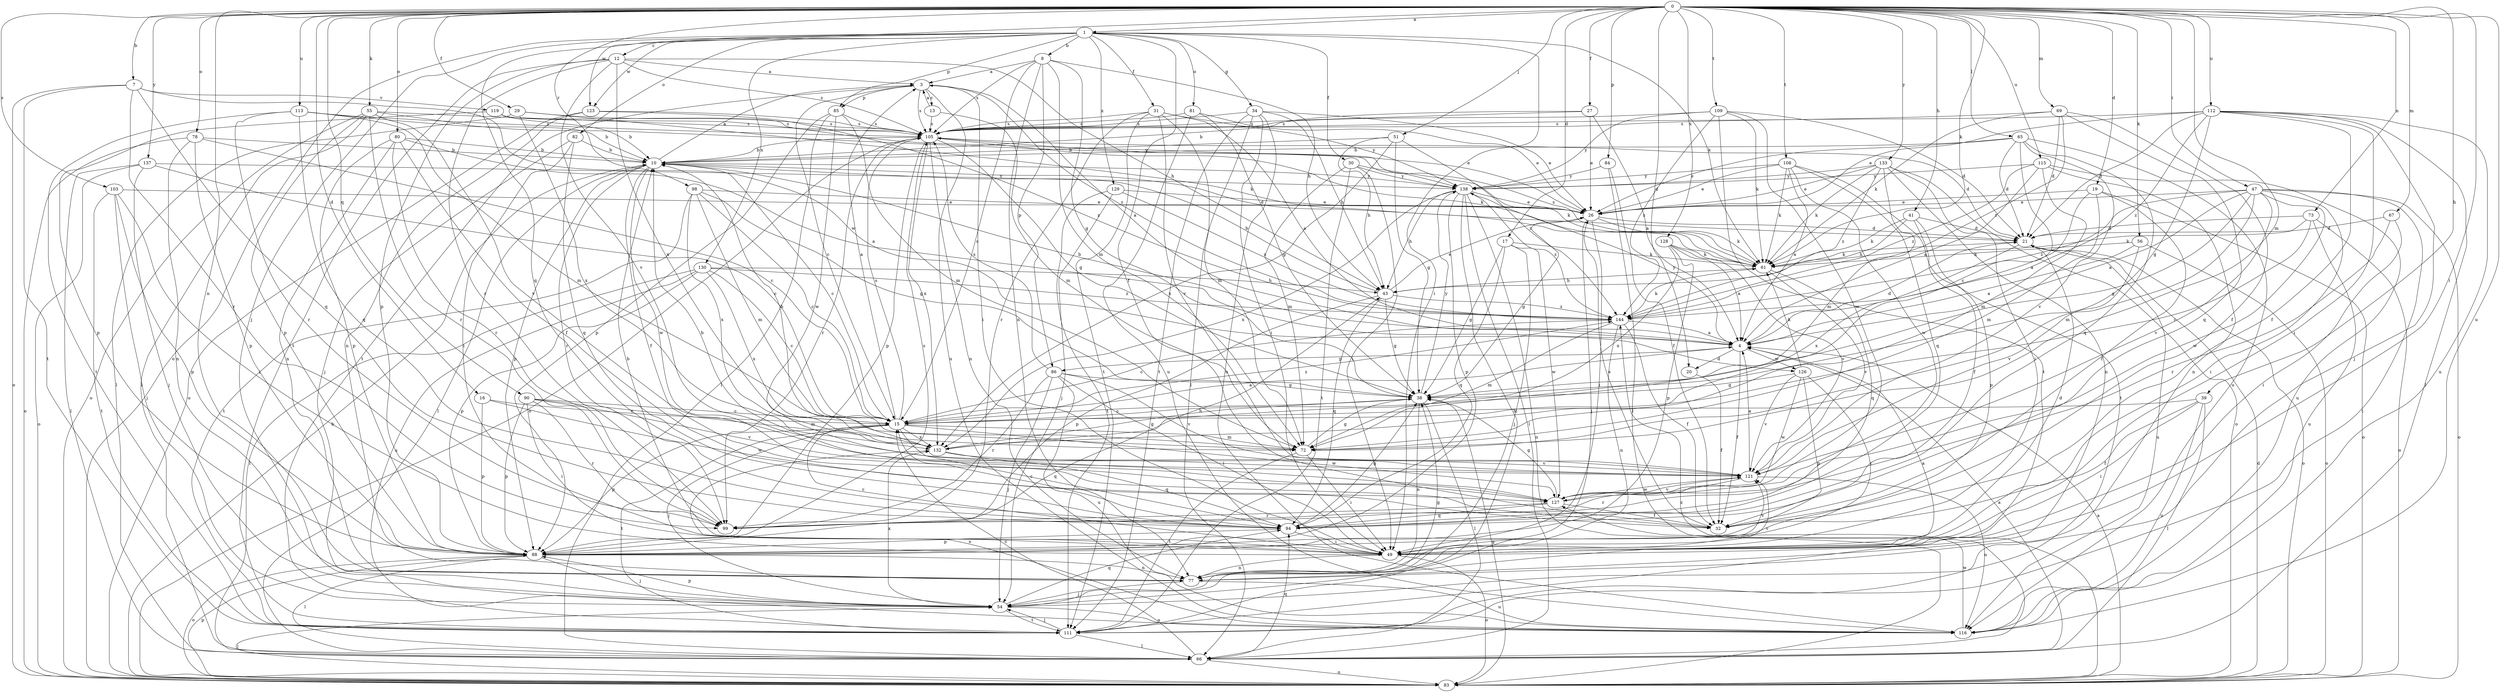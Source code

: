 strict digraph  {
0;
1;
3;
4;
7;
8;
10;
12;
13;
15;
16;
17;
19;
20;
21;
26;
27;
29;
30;
31;
32;
34;
38;
39;
41;
43;
47;
49;
51;
54;
55;
56;
61;
65;
66;
67;
69;
72;
73;
77;
78;
80;
81;
82;
83;
84;
85;
86;
88;
90;
94;
98;
99;
103;
105;
108;
109;
111;
112;
113;
115;
116;
119;
121;
123;
126;
127;
128;
129;
130;
132;
133;
137;
138;
144;
0 -> 1  [label=a];
0 -> 7  [label=b];
0 -> 16  [label=d];
0 -> 17  [label=d];
0 -> 19  [label=d];
0 -> 20  [label=d];
0 -> 27  [label=f];
0 -> 29  [label=f];
0 -> 39  [label=h];
0 -> 41  [label=h];
0 -> 47  [label=i];
0 -> 49  [label=i];
0 -> 51  [label=j];
0 -> 55  [label=k];
0 -> 56  [label=k];
0 -> 61  [label=k];
0 -> 65  [label=l];
0 -> 67  [label=m];
0 -> 69  [label=m];
0 -> 72  [label=m];
0 -> 73  [label=n];
0 -> 77  [label=n];
0 -> 78  [label=o];
0 -> 80  [label=o];
0 -> 84  [label=p];
0 -> 90  [label=q];
0 -> 98  [label=r];
0 -> 103  [label=s];
0 -> 108  [label=t];
0 -> 109  [label=t];
0 -> 112  [label=u];
0 -> 113  [label=u];
0 -> 115  [label=u];
0 -> 116  [label=u];
0 -> 123  [label=w];
0 -> 128  [label=x];
0 -> 133  [label=y];
0 -> 137  [label=y];
1 -> 8  [label=b];
1 -> 12  [label=c];
1 -> 30  [label=f];
1 -> 31  [label=f];
1 -> 32  [label=f];
1 -> 34  [label=g];
1 -> 49  [label=i];
1 -> 54  [label=j];
1 -> 61  [label=k];
1 -> 81  [label=o];
1 -> 82  [label=o];
1 -> 83  [label=o];
1 -> 85  [label=p];
1 -> 94  [label=q];
1 -> 123  [label=w];
1 -> 129  [label=x];
1 -> 130  [label=x];
3 -> 13  [label=c];
3 -> 15  [label=c];
3 -> 49  [label=i];
3 -> 85  [label=p];
3 -> 105  [label=s];
3 -> 111  [label=t];
3 -> 116  [label=u];
3 -> 144  [label=z];
4 -> 3  [label=a];
4 -> 10  [label=b];
4 -> 20  [label=d];
4 -> 21  [label=d];
4 -> 32  [label=f];
4 -> 86  [label=p];
4 -> 126  [label=w];
4 -> 138  [label=y];
7 -> 83  [label=o];
7 -> 94  [label=q];
7 -> 99  [label=r];
7 -> 111  [label=t];
7 -> 119  [label=v];
7 -> 126  [label=w];
8 -> 3  [label=a];
8 -> 15  [label=c];
8 -> 38  [label=g];
8 -> 43  [label=h];
8 -> 72  [label=m];
8 -> 77  [label=n];
8 -> 86  [label=p];
8 -> 105  [label=s];
10 -> 3  [label=a];
10 -> 15  [label=c];
10 -> 21  [label=d];
10 -> 32  [label=f];
10 -> 66  [label=l];
10 -> 88  [label=p];
10 -> 99  [label=r];
10 -> 127  [label=w];
10 -> 138  [label=y];
12 -> 3  [label=a];
12 -> 43  [label=h];
12 -> 88  [label=p];
12 -> 99  [label=r];
12 -> 105  [label=s];
12 -> 111  [label=t];
12 -> 121  [label=v];
12 -> 132  [label=x];
13 -> 3  [label=a];
13 -> 72  [label=m];
13 -> 105  [label=s];
15 -> 3  [label=a];
15 -> 4  [label=a];
15 -> 54  [label=j];
15 -> 72  [label=m];
15 -> 88  [label=p];
15 -> 94  [label=q];
15 -> 105  [label=s];
15 -> 111  [label=t];
15 -> 127  [label=w];
15 -> 132  [label=x];
15 -> 144  [label=z];
16 -> 15  [label=c];
16 -> 88  [label=p];
16 -> 127  [label=w];
17 -> 38  [label=g];
17 -> 54  [label=j];
17 -> 61  [label=k];
17 -> 94  [label=q];
17 -> 127  [label=w];
19 -> 4  [label=a];
19 -> 26  [label=e];
19 -> 32  [label=f];
19 -> 72  [label=m];
19 -> 83  [label=o];
20 -> 32  [label=f];
21 -> 61  [label=k];
21 -> 83  [label=o];
21 -> 116  [label=u];
21 -> 132  [label=x];
26 -> 21  [label=d];
26 -> 38  [label=g];
26 -> 49  [label=i];
26 -> 54  [label=j];
26 -> 61  [label=k];
27 -> 4  [label=a];
27 -> 10  [label=b];
27 -> 26  [label=e];
27 -> 105  [label=s];
29 -> 61  [label=k];
29 -> 66  [label=l];
29 -> 105  [label=s];
29 -> 132  [label=x];
30 -> 49  [label=i];
30 -> 61  [label=k];
30 -> 72  [label=m];
30 -> 111  [label=t];
30 -> 138  [label=y];
31 -> 4  [label=a];
31 -> 72  [label=m];
31 -> 99  [label=r];
31 -> 105  [label=s];
31 -> 111  [label=t];
31 -> 121  [label=v];
31 -> 138  [label=y];
32 -> 26  [label=e];
34 -> 26  [label=e];
34 -> 43  [label=h];
34 -> 49  [label=i];
34 -> 66  [label=l];
34 -> 105  [label=s];
34 -> 111  [label=t];
34 -> 116  [label=u];
38 -> 15  [label=c];
38 -> 66  [label=l];
38 -> 77  [label=n];
38 -> 138  [label=y];
39 -> 15  [label=c];
39 -> 32  [label=f];
39 -> 49  [label=i];
39 -> 66  [label=l];
39 -> 116  [label=u];
41 -> 21  [label=d];
41 -> 32  [label=f];
41 -> 43  [label=h];
41 -> 61  [label=k];
41 -> 88  [label=p];
43 -> 10  [label=b];
43 -> 26  [label=e];
43 -> 38  [label=g];
43 -> 88  [label=p];
43 -> 94  [label=q];
43 -> 144  [label=z];
47 -> 4  [label=a];
47 -> 26  [label=e];
47 -> 38  [label=g];
47 -> 49  [label=i];
47 -> 72  [label=m];
47 -> 83  [label=o];
47 -> 111  [label=t];
47 -> 121  [label=v];
47 -> 127  [label=w];
47 -> 144  [label=z];
49 -> 10  [label=b];
49 -> 15  [label=c];
49 -> 21  [label=d];
49 -> 77  [label=n];
49 -> 83  [label=o];
49 -> 121  [label=v];
51 -> 10  [label=b];
51 -> 38  [label=g];
51 -> 43  [label=h];
51 -> 132  [label=x];
51 -> 144  [label=z];
54 -> 38  [label=g];
54 -> 88  [label=p];
54 -> 94  [label=q];
54 -> 111  [label=t];
54 -> 116  [label=u];
54 -> 132  [label=x];
55 -> 66  [label=l];
55 -> 83  [label=o];
55 -> 88  [label=p];
55 -> 99  [label=r];
55 -> 105  [label=s];
55 -> 121  [label=v];
55 -> 138  [label=y];
56 -> 4  [label=a];
56 -> 61  [label=k];
56 -> 83  [label=o];
56 -> 121  [label=v];
61 -> 43  [label=h];
61 -> 94  [label=q];
61 -> 105  [label=s];
61 -> 121  [label=v];
65 -> 10  [label=b];
65 -> 15  [label=c];
65 -> 21  [label=d];
65 -> 26  [label=e];
65 -> 94  [label=q];
65 -> 116  [label=u];
65 -> 121  [label=v];
66 -> 4  [label=a];
66 -> 15  [label=c];
66 -> 83  [label=o];
66 -> 94  [label=q];
67 -> 21  [label=d];
67 -> 49  [label=i];
67 -> 99  [label=r];
69 -> 21  [label=d];
69 -> 32  [label=f];
69 -> 61  [label=k];
69 -> 94  [label=q];
69 -> 105  [label=s];
69 -> 144  [label=z];
72 -> 38  [label=g];
72 -> 49  [label=i];
72 -> 111  [label=t];
73 -> 15  [label=c];
73 -> 21  [label=d];
73 -> 61  [label=k];
73 -> 83  [label=o];
73 -> 116  [label=u];
77 -> 4  [label=a];
77 -> 54  [label=j];
77 -> 116  [label=u];
77 -> 121  [label=v];
78 -> 10  [label=b];
78 -> 15  [label=c];
78 -> 77  [label=n];
78 -> 83  [label=o];
78 -> 88  [label=p];
80 -> 4  [label=a];
80 -> 10  [label=b];
80 -> 32  [label=f];
80 -> 77  [label=n];
80 -> 88  [label=p];
80 -> 99  [label=r];
81 -> 26  [label=e];
81 -> 38  [label=g];
81 -> 105  [label=s];
81 -> 116  [label=u];
82 -> 10  [label=b];
82 -> 49  [label=i];
82 -> 54  [label=j];
82 -> 94  [label=q];
83 -> 4  [label=a];
83 -> 10  [label=b];
83 -> 21  [label=d];
83 -> 38  [label=g];
83 -> 54  [label=j];
83 -> 88  [label=p];
83 -> 144  [label=z];
84 -> 32  [label=f];
84 -> 66  [label=l];
84 -> 138  [label=y];
85 -> 66  [label=l];
85 -> 72  [label=m];
85 -> 88  [label=p];
85 -> 105  [label=s];
85 -> 127  [label=w];
86 -> 38  [label=g];
86 -> 49  [label=i];
86 -> 54  [label=j];
86 -> 99  [label=r];
86 -> 105  [label=s];
86 -> 116  [label=u];
86 -> 121  [label=v];
88 -> 54  [label=j];
88 -> 66  [label=l];
88 -> 77  [label=n];
88 -> 83  [label=o];
88 -> 105  [label=s];
90 -> 15  [label=c];
90 -> 49  [label=i];
90 -> 72  [label=m];
90 -> 88  [label=p];
90 -> 99  [label=r];
90 -> 121  [label=v];
94 -> 15  [label=c];
94 -> 38  [label=g];
94 -> 49  [label=i];
94 -> 88  [label=p];
98 -> 15  [label=c];
98 -> 26  [label=e];
98 -> 38  [label=g];
98 -> 72  [label=m];
98 -> 111  [label=t];
98 -> 132  [label=x];
99 -> 43  [label=h];
103 -> 26  [label=e];
103 -> 49  [label=i];
103 -> 54  [label=j];
103 -> 88  [label=p];
103 -> 111  [label=t];
105 -> 10  [label=b];
105 -> 21  [label=d];
105 -> 38  [label=g];
105 -> 61  [label=k];
105 -> 77  [label=n];
105 -> 83  [label=o];
105 -> 88  [label=p];
105 -> 99  [label=r];
105 -> 132  [label=x];
108 -> 4  [label=a];
108 -> 26  [label=e];
108 -> 61  [label=k];
108 -> 94  [label=q];
108 -> 111  [label=t];
108 -> 127  [label=w];
108 -> 138  [label=y];
109 -> 21  [label=d];
109 -> 61  [label=k];
109 -> 105  [label=s];
109 -> 111  [label=t];
109 -> 127  [label=w];
109 -> 138  [label=y];
109 -> 144  [label=z];
111 -> 54  [label=j];
111 -> 66  [label=l];
112 -> 21  [label=d];
112 -> 26  [label=e];
112 -> 32  [label=f];
112 -> 38  [label=g];
112 -> 49  [label=i];
112 -> 54  [label=j];
112 -> 66  [label=l];
112 -> 105  [label=s];
112 -> 116  [label=u];
112 -> 144  [label=z];
113 -> 10  [label=b];
113 -> 72  [label=m];
113 -> 94  [label=q];
113 -> 99  [label=r];
113 -> 105  [label=s];
113 -> 111  [label=t];
115 -> 4  [label=a];
115 -> 72  [label=m];
115 -> 77  [label=n];
115 -> 116  [label=u];
115 -> 138  [label=y];
115 -> 144  [label=z];
116 -> 127  [label=w];
116 -> 132  [label=x];
119 -> 10  [label=b];
119 -> 26  [label=e];
119 -> 88  [label=p];
119 -> 105  [label=s];
121 -> 4  [label=a];
121 -> 99  [label=r];
121 -> 116  [label=u];
121 -> 127  [label=w];
123 -> 77  [label=n];
123 -> 83  [label=o];
123 -> 105  [label=s];
123 -> 144  [label=z];
126 -> 38  [label=g];
126 -> 49  [label=i];
126 -> 61  [label=k];
126 -> 88  [label=p];
126 -> 121  [label=v];
126 -> 127  [label=w];
127 -> 10  [label=b];
127 -> 32  [label=f];
127 -> 38  [label=g];
127 -> 94  [label=q];
127 -> 99  [label=r];
127 -> 121  [label=v];
128 -> 4  [label=a];
128 -> 61  [label=k];
128 -> 88  [label=p];
128 -> 121  [label=v];
128 -> 132  [label=x];
129 -> 26  [label=e];
129 -> 54  [label=j];
129 -> 111  [label=t];
129 -> 144  [label=z];
130 -> 15  [label=c];
130 -> 43  [label=h];
130 -> 66  [label=l];
130 -> 88  [label=p];
130 -> 116  [label=u];
130 -> 132  [label=x];
130 -> 144  [label=z];
132 -> 10  [label=b];
132 -> 38  [label=g];
132 -> 94  [label=q];
132 -> 121  [label=v];
133 -> 26  [label=e];
133 -> 49  [label=i];
133 -> 61  [label=k];
133 -> 72  [label=m];
133 -> 77  [label=n];
133 -> 83  [label=o];
133 -> 138  [label=y];
133 -> 144  [label=z];
137 -> 15  [label=c];
137 -> 54  [label=j];
137 -> 66  [label=l];
137 -> 83  [label=o];
137 -> 138  [label=y];
138 -> 26  [label=e];
138 -> 43  [label=h];
138 -> 66  [label=l];
138 -> 83  [label=o];
138 -> 88  [label=p];
138 -> 111  [label=t];
138 -> 132  [label=x];
138 -> 144  [label=z];
144 -> 4  [label=a];
144 -> 15  [label=c];
144 -> 32  [label=f];
144 -> 61  [label=k];
144 -> 72  [label=m];
144 -> 77  [label=n];
}
